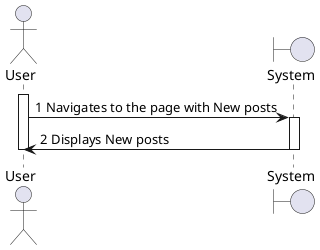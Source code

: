 @startuml US006-SSD

actor User
activate User
boundary System

User -> System: 1 Navigates to the page with New posts
activate System
System -> User: 2 Displays New posts
deactivate System
deactivate User

@enduml
